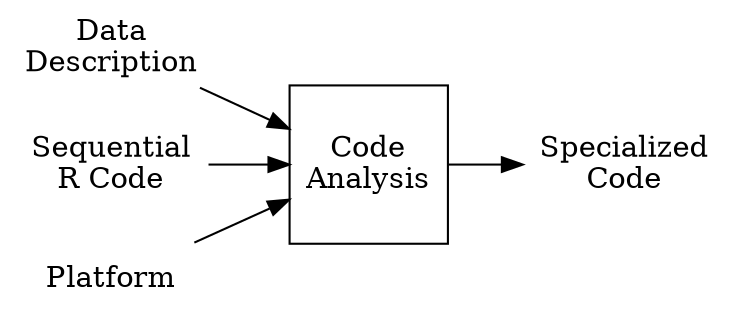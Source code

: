 digraph workflow {
    rankdir=LR;
    //size="8,5"
    node [shape = square]; 6;
    node [shape = none];

    0 [label="Data\nDescription"];
    1 [label="Sequential\nR Code"];
    2 [label="Platform"];

    6 [label="Code\nAnalysis"];
    7 [label="Specialized\nCode"];

    0 -> 6;
    1 -> 6;
    2 -> 6;
    6 -> 7;
}
